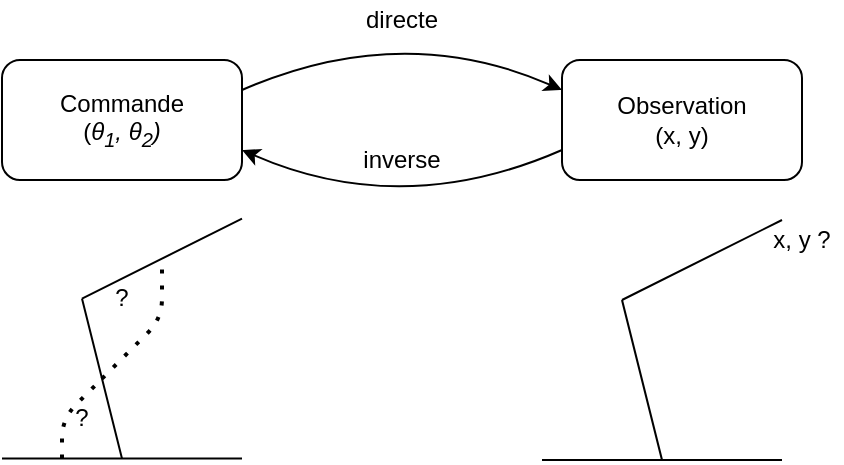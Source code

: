 <mxfile version="13.6.5" type="device"><diagram id="vjhzxITmvud61bEWLMfy" name="Page-1"><mxGraphModel dx="1422" dy="759" grid="1" gridSize="10" guides="1" tooltips="1" connect="1" arrows="1" fold="1" page="1" pageScale="1" pageWidth="827" pageHeight="1169" math="0" shadow="0"><root><mxCell id="0"/><mxCell id="1" parent="0"/><mxCell id="98wXHGoUyrw9acwyh3Q5-1" value="&lt;div&gt;Commande&lt;/div&gt;(&lt;i&gt;θ&lt;sub&gt;1&lt;/sub&gt;, &lt;/i&gt;&lt;i&gt;&lt;i&gt;θ&lt;sub&gt;2&lt;/sub&gt;)&lt;/i&gt;&lt;/i&gt;" style="rounded=1;whiteSpace=wrap;html=1;" parent="1" vertex="1"><mxGeometry x="80" y="40" width="120" height="60" as="geometry"/></mxCell><mxCell id="98wXHGoUyrw9acwyh3Q5-2" value="&lt;div&gt;Observation&lt;/div&gt;(x, y)" style="rounded=1;whiteSpace=wrap;html=1;" parent="1" vertex="1"><mxGeometry x="360" y="40" width="120" height="60" as="geometry"/></mxCell><mxCell id="98wXHGoUyrw9acwyh3Q5-4" value="" style="curved=1;endArrow=classic;html=1;exitX=1;exitY=0.25;exitDx=0;exitDy=0;entryX=0;entryY=0.25;entryDx=0;entryDy=0;" parent="1" source="98wXHGoUyrw9acwyh3Q5-1" target="98wXHGoUyrw9acwyh3Q5-2" edge="1"><mxGeometry width="50" height="50" relative="1" as="geometry"><mxPoint x="270" y="100" as="sourcePoint"/><mxPoint x="320" y="50" as="targetPoint"/><Array as="points"><mxPoint x="280" y="20"/></Array></mxGeometry></mxCell><mxCell id="98wXHGoUyrw9acwyh3Q5-5" value="" style="curved=1;endArrow=classic;html=1;exitX=0;exitY=0.75;exitDx=0;exitDy=0;entryX=1;entryY=0.75;entryDx=0;entryDy=0;" parent="1" source="98wXHGoUyrw9acwyh3Q5-2" target="98wXHGoUyrw9acwyh3Q5-1" edge="1"><mxGeometry width="50" height="50" relative="1" as="geometry"><mxPoint x="210" y="65" as="sourcePoint"/><mxPoint x="300" y="120" as="targetPoint"/><Array as="points"><mxPoint x="280" y="120"/></Array></mxGeometry></mxCell><mxCell id="98wXHGoUyrw9acwyh3Q5-6" value="directe" style="text;html=1;strokeColor=none;fillColor=none;align=center;verticalAlign=middle;whiteSpace=wrap;rounded=0;" parent="1" vertex="1"><mxGeometry x="260" y="10" width="40" height="20" as="geometry"/></mxCell><mxCell id="98wXHGoUyrw9acwyh3Q5-9" value="inverse" style="text;html=1;strokeColor=none;fillColor=none;align=center;verticalAlign=middle;whiteSpace=wrap;rounded=0;" parent="1" vertex="1"><mxGeometry x="260" y="80" width="40" height="20" as="geometry"/></mxCell><mxCell id="98wXHGoUyrw9acwyh3Q5-10" value="" style="endArrow=none;html=1;" parent="1" edge="1"><mxGeometry width="50" height="50" relative="1" as="geometry"><mxPoint x="80" y="239.31" as="sourcePoint"/><mxPoint x="200" y="239.31" as="targetPoint"/></mxGeometry></mxCell><mxCell id="98wXHGoUyrw9acwyh3Q5-12" value="" style="endArrow=none;html=1;" parent="1" edge="1"><mxGeometry width="50" height="50" relative="1" as="geometry"><mxPoint x="140" y="239.31" as="sourcePoint"/><mxPoint x="120" y="159.31" as="targetPoint"/></mxGeometry></mxCell><mxCell id="98wXHGoUyrw9acwyh3Q5-13" value="" style="endArrow=none;html=1;" parent="1" edge="1"><mxGeometry width="50" height="50" relative="1" as="geometry"><mxPoint x="120" y="159.31" as="sourcePoint"/><mxPoint x="200" y="119.31" as="targetPoint"/></mxGeometry></mxCell><mxCell id="98wXHGoUyrw9acwyh3Q5-15" value="" style="endArrow=none;dashed=1;html=1;dashPattern=1 3;strokeWidth=2;" parent="1" edge="1"><mxGeometry width="50" height="50" relative="1" as="geometry"><mxPoint x="110" y="239.31" as="sourcePoint"/><mxPoint x="130" y="199.31" as="targetPoint"/><Array as="points"><mxPoint x="110" y="219.31"/></Array></mxGeometry></mxCell><mxCell id="98wXHGoUyrw9acwyh3Q5-16" value="" style="endArrow=none;dashed=1;html=1;dashPattern=1 3;strokeWidth=2;" parent="1" edge="1"><mxGeometry width="50" height="50" relative="1" as="geometry"><mxPoint x="130" y="199.31" as="sourcePoint"/><mxPoint x="160" y="139.31" as="targetPoint"/><Array as="points"><mxPoint x="160" y="169.31"/></Array></mxGeometry></mxCell><mxCell id="98wXHGoUyrw9acwyh3Q5-17" value="?" style="text;html=1;strokeColor=none;fillColor=none;align=center;verticalAlign=middle;whiteSpace=wrap;rounded=0;" parent="1" vertex="1"><mxGeometry x="100" y="209.31" width="40" height="20" as="geometry"/></mxCell><mxCell id="98wXHGoUyrw9acwyh3Q5-18" value="?" style="text;html=1;strokeColor=none;fillColor=none;align=center;verticalAlign=middle;whiteSpace=wrap;rounded=0;" parent="1" vertex="1"><mxGeometry x="120" y="149.31" width="40" height="20" as="geometry"/></mxCell><mxCell id="98wXHGoUyrw9acwyh3Q5-19" value="" style="endArrow=none;html=1;" parent="1" edge="1"><mxGeometry width="50" height="50" relative="1" as="geometry"><mxPoint x="350" y="240" as="sourcePoint"/><mxPoint x="470" y="240" as="targetPoint"/></mxGeometry></mxCell><mxCell id="98wXHGoUyrw9acwyh3Q5-20" value="" style="endArrow=none;html=1;" parent="1" edge="1"><mxGeometry width="50" height="50" relative="1" as="geometry"><mxPoint x="410" y="240" as="sourcePoint"/><mxPoint x="390" y="160" as="targetPoint"/></mxGeometry></mxCell><mxCell id="98wXHGoUyrw9acwyh3Q5-21" value="" style="endArrow=none;html=1;" parent="1" edge="1"><mxGeometry width="50" height="50" relative="1" as="geometry"><mxPoint x="390" y="160" as="sourcePoint"/><mxPoint x="470" y="120" as="targetPoint"/></mxGeometry></mxCell><mxCell id="98wXHGoUyrw9acwyh3Q5-26" value="x, y ?" style="text;html=1;strokeColor=none;fillColor=none;align=center;verticalAlign=middle;whiteSpace=wrap;rounded=0;" parent="1" vertex="1"><mxGeometry x="460" y="120" width="40" height="20" as="geometry"/></mxCell></root></mxGraphModel></diagram></mxfile>